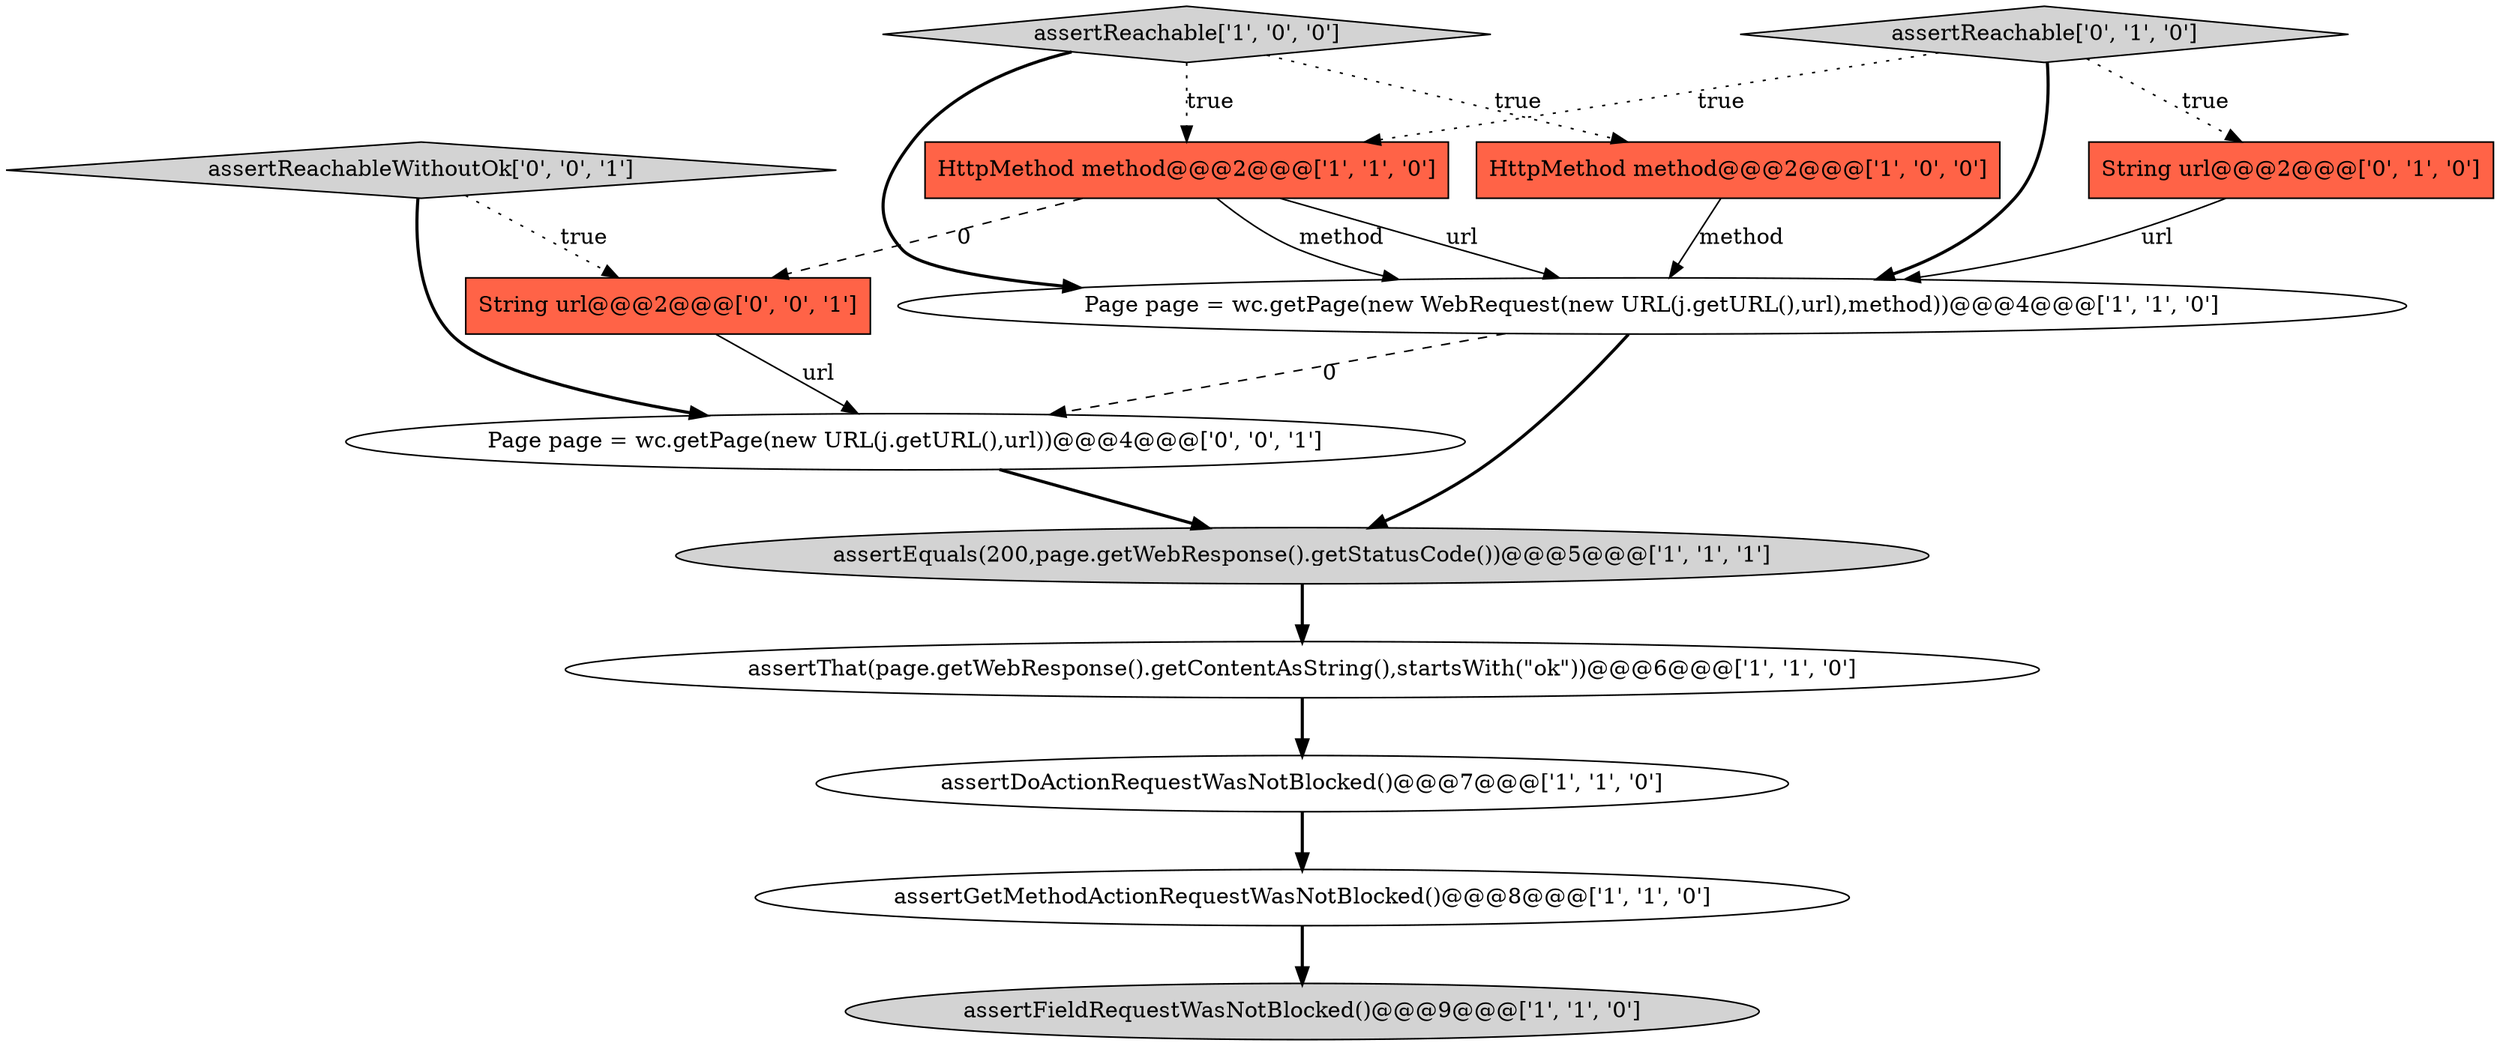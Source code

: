 digraph {
7 [style = filled, label = "HttpMethod method@@@2@@@['1', '0', '0']", fillcolor = tomato, shape = box image = "AAA0AAABBB1BBB"];
0 [style = filled, label = "Page page = wc.getPage(new WebRequest(new URL(j.getURL(),url),method))@@@4@@@['1', '1', '0']", fillcolor = white, shape = ellipse image = "AAA0AAABBB1BBB"];
9 [style = filled, label = "assertReachable['0', '1', '0']", fillcolor = lightgray, shape = diamond image = "AAA0AAABBB2BBB"];
4 [style = filled, label = "assertFieldRequestWasNotBlocked()@@@9@@@['1', '1', '0']", fillcolor = lightgray, shape = ellipse image = "AAA0AAABBB1BBB"];
11 [style = filled, label = "Page page = wc.getPage(new URL(j.getURL(),url))@@@4@@@['0', '0', '1']", fillcolor = white, shape = ellipse image = "AAA0AAABBB3BBB"];
13 [style = filled, label = "assertReachableWithoutOk['0', '0', '1']", fillcolor = lightgray, shape = diamond image = "AAA0AAABBB3BBB"];
8 [style = filled, label = "HttpMethod method@@@2@@@['1', '1', '0']", fillcolor = tomato, shape = box image = "AAA0AAABBB1BBB"];
1 [style = filled, label = "assertEquals(200,page.getWebResponse().getStatusCode())@@@5@@@['1', '1', '1']", fillcolor = lightgray, shape = ellipse image = "AAA0AAABBB1BBB"];
6 [style = filled, label = "assertGetMethodActionRequestWasNotBlocked()@@@8@@@['1', '1', '0']", fillcolor = white, shape = ellipse image = "AAA0AAABBB1BBB"];
10 [style = filled, label = "String url@@@2@@@['0', '1', '0']", fillcolor = tomato, shape = box image = "AAA0AAABBB2BBB"];
12 [style = filled, label = "String url@@@2@@@['0', '0', '1']", fillcolor = tomato, shape = box image = "AAA0AAABBB3BBB"];
3 [style = filled, label = "assertThat(page.getWebResponse().getContentAsString(),startsWith(\"ok\"))@@@6@@@['1', '1', '0']", fillcolor = white, shape = ellipse image = "AAA0AAABBB1BBB"];
2 [style = filled, label = "assertReachable['1', '0', '0']", fillcolor = lightgray, shape = diamond image = "AAA0AAABBB1BBB"];
5 [style = filled, label = "assertDoActionRequestWasNotBlocked()@@@7@@@['1', '1', '0']", fillcolor = white, shape = ellipse image = "AAA0AAABBB1BBB"];
8->0 [style = solid, label="url"];
9->0 [style = bold, label=""];
13->12 [style = dotted, label="true"];
11->1 [style = bold, label=""];
7->0 [style = solid, label="method"];
1->3 [style = bold, label=""];
8->12 [style = dashed, label="0"];
0->11 [style = dashed, label="0"];
13->11 [style = bold, label=""];
8->0 [style = solid, label="method"];
9->8 [style = dotted, label="true"];
6->4 [style = bold, label=""];
3->5 [style = bold, label=""];
10->0 [style = solid, label="url"];
2->0 [style = bold, label=""];
5->6 [style = bold, label=""];
0->1 [style = bold, label=""];
2->7 [style = dotted, label="true"];
12->11 [style = solid, label="url"];
9->10 [style = dotted, label="true"];
2->8 [style = dotted, label="true"];
}
